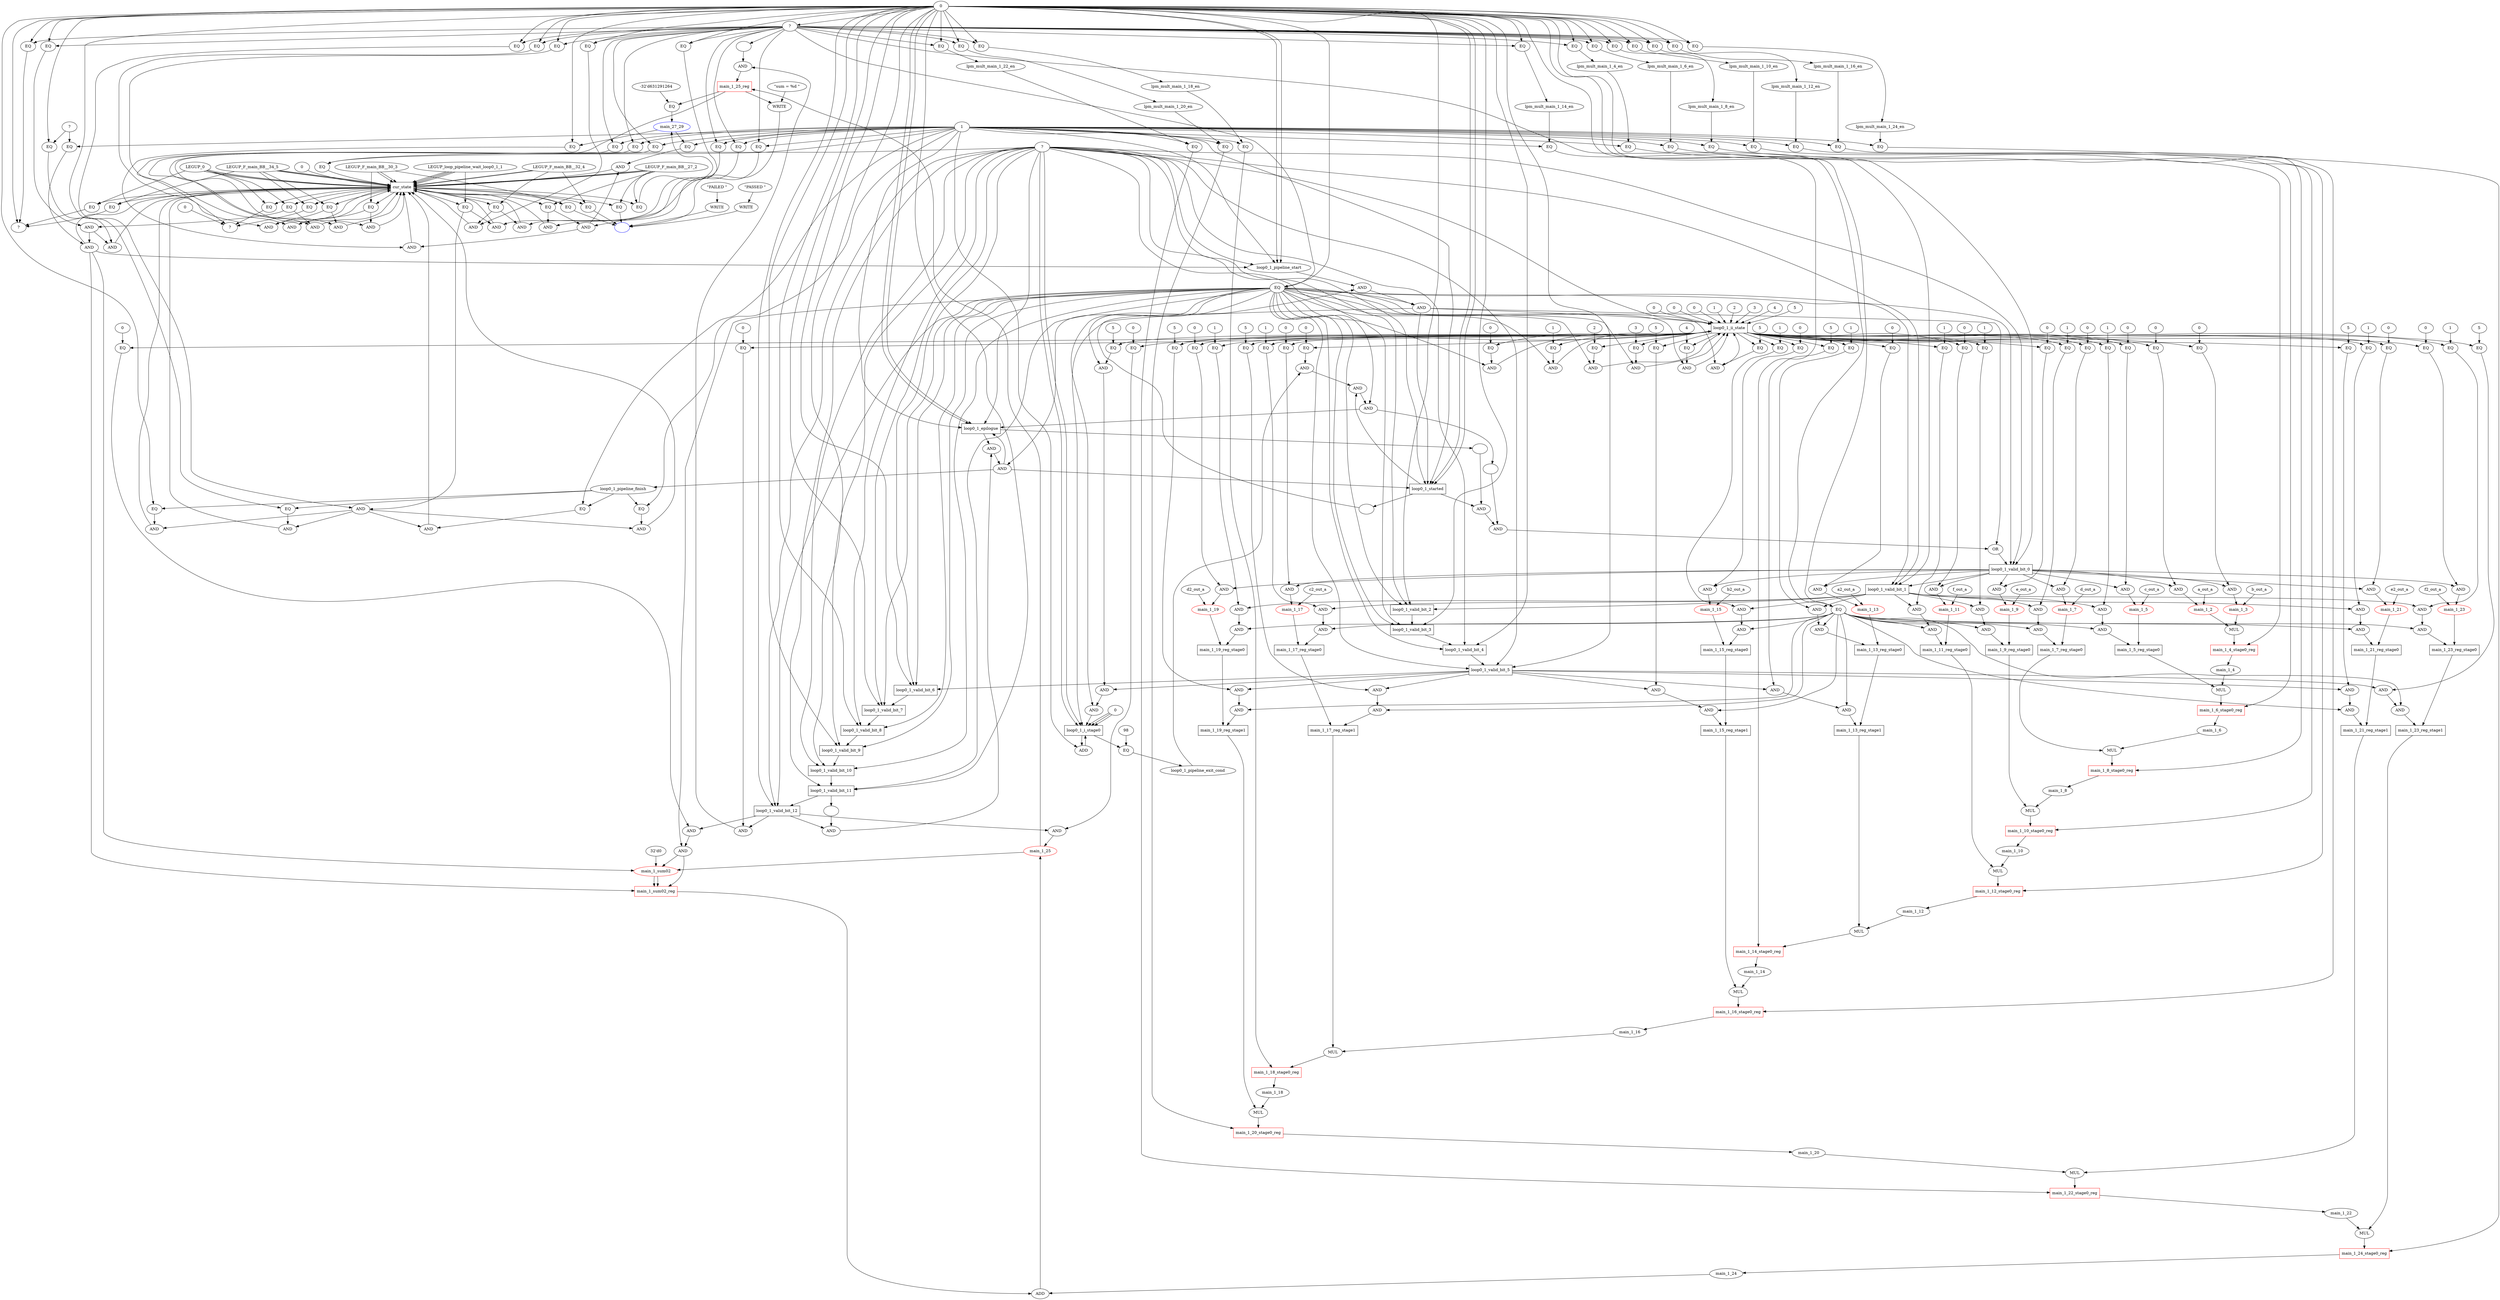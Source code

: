 //----------------------------------------------------------------------------//
// Generated by LegUp High-Level Synthesis Tool Version 4.0 (http://legup.org)
// Compiled: Mon Jun  4 15:32:40 2018
// University of Toronto
// For research and academic purposes only. Commercial use is prohibited.
// Please send bugs to: legup@eecg.toronto.edu
// Date: Wed Jan  2 16:54:17 2019
//----------------------------------------------------------------------------//

digraph {
Node0x43fd720[label="?"];
Node0x43fdbf0[label="0"];
Node0x43fdbf0 -> Node0x43fd720;
Node0x43fde10[label="EQ"];
Node0x43fde10 -> Node0x43fd720;
Node0x43ff220[label="EQ"];
Node0x43ff220 -> Node0x43fd720;
Node0x4434220[label="EQ"];
Node0x4434220 -> Node0x43fd720;
Node0x43fd9a0[label="?"];
Node0x4434510[label="0"];
Node0x4434510 -> Node0x43fd9a0;
Node0x4410f20[label="main_1_25_reg",shape=box,color=red];
Node0x4410f20 -> Node0x43fd9a0;
Node0x4434780[label="EQ"];
Node0x4434780 -> Node0x43fd9a0;
Node0x4434a50[label="EQ"];
Node0x4434a50 -> Node0x43fd9a0;
Node0x4480640[label="",color=blue,color=blue,color=blue];
Node0x4480720[label="WRITE"];
Node0x4480720 -> Node0x4480640;
Node0x4480bd0[label="WRITE"];
Node0x4480bd0 -> Node0x4480640;
Node0x4480fd0[label="WRITE"];
Node0x4480fd0 -> Node0x4480640;
Node0x4481400[label="EQ"];
Node0x4481400 -> Node0x4480640;
Node0x44816e0[label="EQ"];
Node0x44816e0 -> Node0x4480640;
Node0x44819c0[label="EQ"];
Node0x44819c0 -> Node0x4480640;
Node0x43fd870[label="?"];
Node0x43fd870 -> Node0x43fde10;
Node0x43fdbf0 -> Node0x43fde10;
Node0x43ff430[label="cur_state",shape=box];
Node0x43ff430 -> Node0x43ff220;
Node0x43ff630[label="LEGUP_0"];
Node0x43ff630 -> Node0x43ff220;
Node0x43ff430 -> Node0x4434220;
Node0x44002f0[label="LEGUP_F_main_BB__34_5"];
Node0x44002f0 -> Node0x4434220;
Node0x4411140[label="main_1_25",color=red];
Node0x4411140 -> Node0x4410f20;
Node0x44301e0[label="AND"];
Node0x44301e0 -> Node0x4410f20;
Node0x43ff430 -> Node0x4434780;
Node0x43ff630 -> Node0x4434780;
Node0x43ff430 -> Node0x4434a50;
Node0x44002f0 -> Node0x4434a50;
Node0x4480940[label="\"sum = %d \""];
Node0x4480940 -> Node0x4480720;
Node0x4410f20 -> Node0x4480720;
Node0x4480dd0[label="\"PASSED \""];
Node0x4480dd0 -> Node0x4480bd0;
Node0x4481200[label="\"FAILED \""];
Node0x4481200 -> Node0x4480fd0;
Node0x43ff430 -> Node0x4481400;
Node0x43ffb00[label="LEGUP_F_main_BB__27_2"];
Node0x43ffb00 -> Node0x4481400;
Node0x43ff430 -> Node0x44816e0;
Node0x43ffc20[label="LEGUP_F_main_BB__30_3"];
Node0x43ffc20 -> Node0x44816e0;
Node0x43ff430 -> Node0x44819c0;
Node0x44000a0[label="LEGUP_F_main_BB__32_4"];
Node0x44000a0 -> Node0x44819c0;
Node0x43fdbf0 -> Node0x43fd870;
Node0x43ff630 -> Node0x43ff430;
Node0x43ff850[label="LEGUP_loop_pipeline_wait_loop0_1_1"];
Node0x43ff850 -> Node0x43ff430;
Node0x43ff630 -> Node0x43ff430;
Node0x43ff850 -> Node0x43ff430;
Node0x43ffb00 -> Node0x43ff430;
Node0x43ff850 -> Node0x43ff430;
Node0x43ffb00 -> Node0x43ff430;
Node0x43ff850 -> Node0x43ff430;
Node0x43ffb00 -> Node0x43ff430;
Node0x43ffc20 -> Node0x43ff430;
Node0x44000a0 -> Node0x43ff430;
Node0x43ffc20 -> Node0x43ff430;
Node0x44002f0 -> Node0x43ff430;
Node0x44000a0 -> Node0x43ff430;
Node0x44002f0 -> Node0x43ff430;
Node0x44002f0 -> Node0x43ff430;
Node0x43ff630 -> Node0x43ff430;
Node0x43ffe60[label="0"];
Node0x43ffe60 -> Node0x43ff430;
Node0x44008c0[label="AND"];
Node0x44008c0 -> Node0x43ff430;
Node0x4401230[label="AND"];
Node0x4401230 -> Node0x43ff430;
Node0x4401cc0[label="AND"];
Node0x4401cc0 -> Node0x43ff430;
Node0x44021f0[label="AND"];
Node0x44021f0 -> Node0x43ff430;
Node0x4402990[label="AND"];
Node0x4402990 -> Node0x43ff430;
Node0x440ea80[label="AND"];
Node0x440ea80 -> Node0x43ff430;
Node0x440efb0[label="AND"];
Node0x440efb0 -> Node0x43ff430;
Node0x440f4e0[label="AND"];
Node0x440f4e0 -> Node0x43ff430;
Node0x440fa10[label="AND"];
Node0x440fa10 -> Node0x43ff430;
Node0x44101b0[label="AND"];
Node0x44101b0 -> Node0x43ff430;
Node0x4431260[label="AND"];
Node0x4431260 -> Node0x43ff430;
Node0x4431790[label="AND"];
Node0x4431790 -> Node0x43ff430;
Node0x4431f30[label="AND"];
Node0x4431f30 -> Node0x43ff430;
Node0x4432460[label="AND"];
Node0x4432460 -> Node0x43ff430;
Node0x4432c00[label="AND"];
Node0x4432c00 -> Node0x43ff430;
Node0x4433240[label="AND"];
Node0x4433240 -> Node0x43ff430;
Node0x44339e0[label="AND"];
Node0x44339e0 -> Node0x43ff430;
Node0x4433f10[label="EQ"];
Node0x4433f10 -> Node0x43ff430;
Node0x4411360[label="ADD"];
Node0x4411360 -> Node0x4411140;
Node0x442fae0[label="AND"];
Node0x442fae0 -> Node0x4411140;
Node0x44303e0[label=""];
Node0x44303e0 -> Node0x44301e0;
Node0x4430650[label="AND"];
Node0x4430650 -> Node0x44301e0;
Node0x4400ac0[label="EQ"];
Node0x4400ac0 -> Node0x44008c0;
Node0x4400dc0[label="EQ"];
Node0x4400dc0 -> Node0x44008c0;
Node0x4401410[label="AND"];
Node0x4401410 -> Node0x4401230;
Node0x4401980[label="EQ"];
Node0x4401980 -> Node0x4401230;
Node0x4401410 -> Node0x4401cc0;
Node0x4401f10[label="EQ"];
Node0x4401f10 -> Node0x4401cc0;
Node0x44023d0[label="EQ"];
Node0x44023d0 -> Node0x44021f0;
Node0x44026d0[label="EQ"];
Node0x44026d0 -> Node0x44021f0;
Node0x4402b70[label="AND"];
Node0x4402b70 -> Node0x4402990;
Node0x44030e0[label="EQ"];
Node0x44030e0 -> Node0x4402990;
Node0x4402b70 -> Node0x440ea80;
Node0x440ecd0[label="EQ"];
Node0x440ecd0 -> Node0x440ea80;
Node0x4402b70 -> Node0x440efb0;
Node0x440f200[label="EQ"];
Node0x440f200 -> Node0x440efb0;
Node0x4402b70 -> Node0x440f4e0;
Node0x440f730[label="EQ"];
Node0x440f730 -> Node0x440f4e0;
Node0x440fbf0[label="EQ"];
Node0x440fbf0 -> Node0x440fa10;
Node0x440fef0[label="EQ"];
Node0x440fef0 -> Node0x440fa10;
Node0x4410390[label="AND"];
Node0x4410390 -> Node0x44101b0;
Node0x4410900[label="EQ"];
Node0x4410900 -> Node0x44101b0;
Node0x4410390 -> Node0x4431260;
Node0x44314b0[label="EQ"];
Node0x44314b0 -> Node0x4431260;
Node0x4431970[label="EQ"];
Node0x4431970 -> Node0x4431790;
Node0x4431c70[label="EQ"];
Node0x4431c70 -> Node0x4431790;
Node0x4431970 -> Node0x4431f30;
Node0x4432180[label="EQ"];
Node0x4432180 -> Node0x4431f30;
Node0x4432640[label="EQ"];
Node0x4432640 -> Node0x4432460;
Node0x4432940[label="EQ"];
Node0x4432940 -> Node0x4432460;
Node0x4432640 -> Node0x4432c00;
Node0x4432f60[label="EQ"];
Node0x4432f60 -> Node0x4432c00;
Node0x4433420[label="EQ"];
Node0x4433420 -> Node0x4433240;
Node0x4433720[label="EQ"];
Node0x4433720 -> Node0x4433240;
Node0x4433420 -> Node0x44339e0;
Node0x4433c30[label="EQ"];
Node0x4433c30 -> Node0x44339e0;
Node0x43fd4a0[label="?"];
Node0x43fd4a0 -> Node0x4433f10;
Node0x4401010[label="1"];
Node0x4401010 -> Node0x4433f10;
Node0x4411580[label="main_1_24"];
Node0x4411580 -> Node0x4411360;
Node0x442e9c0[label="main_1_sum02_reg",shape=box,color=red,color=red];
Node0x442e9c0 -> Node0x4411360;
Node0x442fd00[label="EQ"];
Node0x442fd00 -> Node0x442fae0;
Node0x440e6a0[label="loop0_1_valid_bit_12",shape=box];
Node0x440e6a0 -> Node0x442fae0;
Node0x43fd870 -> Node0x44303e0;
Node0x4430870[label="EQ"];
Node0x4430870 -> Node0x4430650;
Node0x440e6a0 -> Node0x4430650;
Node0x43ff430 -> Node0x4400ac0;
Node0x43ff630 -> Node0x4400ac0;
Node0x43fd870 -> Node0x4400dc0;
Node0x4401010 -> Node0x4400dc0;
Node0x4400ac0 -> Node0x4401410;
Node0x44016a0[label="EQ"];
Node0x44016a0 -> Node0x4401410;
Node0x43fd5d0[label="?"];
Node0x43fd5d0 -> Node0x4401980;
Node0x4401010 -> Node0x4401980;
Node0x43fd5d0 -> Node0x4401f10;
Node0x43fdbf0 -> Node0x4401f10;
Node0x43ff430 -> Node0x44023d0;
Node0x43ff850 -> Node0x44023d0;
Node0x43fd870 -> Node0x44026d0;
Node0x4401010 -> Node0x44026d0;
Node0x44023d0 -> Node0x4402b70;
Node0x4402e00[label="EQ"];
Node0x4402e00 -> Node0x4402b70;
Node0x44032e0[label="loop0_1_pipeline_finish"];
Node0x44032e0 -> Node0x44030e0;
Node0x4401010 -> Node0x44030e0;
Node0x44032e0 -> Node0x440ecd0;
Node0x43fdbf0 -> Node0x440ecd0;
Node0x44032e0 -> Node0x440f200;
Node0x4401010 -> Node0x440f200;
Node0x44032e0 -> Node0x440f730;
Node0x43fdbf0 -> Node0x440f730;
Node0x43ff430 -> Node0x440fbf0;
Node0x43ffb00 -> Node0x440fbf0;
Node0x43fd870 -> Node0x440fef0;
Node0x4401010 -> Node0x440fef0;
Node0x440fbf0 -> Node0x4410390;
Node0x4410620[label="EQ"];
Node0x4410620 -> Node0x4410390;
Node0x4410b00[label="main_27_29",color=blue];
Node0x4410b00 -> Node0x4410900;
Node0x4401010 -> Node0x4410900;
Node0x4410b00 -> Node0x44314b0;
Node0x43fdbf0 -> Node0x44314b0;
Node0x43ff430 -> Node0x4431970;
Node0x43ffc20 -> Node0x4431970;
Node0x43fd870 -> Node0x4431c70;
Node0x4401010 -> Node0x4431c70;
Node0x43fd870 -> Node0x4432180;
Node0x43fdbf0 -> Node0x4432180;
Node0x43ff430 -> Node0x4432640;
Node0x44000a0 -> Node0x4432640;
Node0x43fd870 -> Node0x4432940;
Node0x4401010 -> Node0x4432940;
Node0x43fd870 -> Node0x4432f60;
Node0x43fdbf0 -> Node0x4432f60;
Node0x43ff430 -> Node0x4433420;
Node0x44002f0 -> Node0x4433420;
Node0x43fd870 -> Node0x4433720;
Node0x4401010 -> Node0x4433720;
Node0x43fd870 -> Node0x4433c30;
Node0x43fdbf0 -> Node0x4433c30;
Node0x44117a0[label="main_1_24_stage0_reg",shape=box,color=red];
Node0x44117a0 -> Node0x4411580;
Node0x442ebc0[label="main_1_sum02",color=red,color=red];
Node0x442ebc0 -> Node0x442e9c0;
Node0x442ebc0 -> Node0x442e9c0;
Node0x442f050[label="AND"];
Node0x442f050 -> Node0x442e9c0;
Node0x4401230 -> Node0x442e9c0;
Node0x4405780[label="loop0_1_ii_state",shape=box];
Node0x4405780 -> Node0x442fd00;
Node0x442ff70[label="0"];
Node0x442ff70 -> Node0x442fd00;
Node0x440d370[label="loop0_1_valid_bit_11",shape=box];
Node0x440d370 -> Node0x440e6a0;
Node0x43fdbf0 -> Node0x440e6a0;
Node0x4403700[label="EQ"];
Node0x4403700 -> Node0x440e6a0;
Node0x43fd4a0 -> Node0x440e6a0;
Node0x4405780 -> Node0x4430870;
Node0x4430ae0[label="0"];
Node0x4430ae0 -> Node0x4430870;
Node0x43fd870 -> Node0x44016a0;
Node0x43fdbf0 -> Node0x44016a0;
Node0x43fd870 -> Node0x4402e00;
Node0x43fdbf0 -> Node0x4402e00;
Node0x44034e0[label="AND"];
Node0x44034e0 -> Node0x44032e0;
Node0x43fd870 -> Node0x4410620;
Node0x43fdbf0 -> Node0x4410620;
Node0x4410d00[label="EQ"];
Node0x4410d00 -> Node0x4410b00;
Node0x4430f50[label="EQ"];
Node0x4430f50 -> Node0x4410b00;
Node0x44119c0[label="MUL"];
Node0x44119c0 -> Node0x44117a0;
Node0x442e270[label="EQ"];
Node0x442e270 -> Node0x44117a0;
Node0x4411140 -> Node0x442ebc0;
Node0x442ee30[label="32'd0"];
Node0x442ee30 -> Node0x442ebc0;
Node0x442f050 -> Node0x442ebc0;
Node0x4401230 -> Node0x442ebc0;
Node0x4403700 -> Node0x442f050;
Node0x442f2b0[label="AND"];
Node0x442f2b0 -> Node0x442f050;
Node0x44059a0[label="0"];
Node0x44059a0 -> Node0x4405780;
Node0x4405bc0[label="0"];
Node0x4405bc0 -> Node0x4405780;
Node0x4405de0[label="1"];
Node0x4405de0 -> Node0x4405780;
Node0x4405ff0[label="2"];
Node0x4405ff0 -> Node0x4405780;
Node0x44061d0[label="3"];
Node0x44061d0 -> Node0x4405780;
Node0x44063f0[label="4"];
Node0x44063f0 -> Node0x4405780;
Node0x44065f0[label="5"];
Node0x44065f0 -> Node0x4405780;
Node0x44067f0[label="0"];
Node0x44067f0 -> Node0x4405780;
Node0x43fd4a0 -> Node0x4405780;
Node0x4404810[label="AND"];
Node0x4404810 -> Node0x4405780;
Node0x44062f0[label="AND"];
Node0x44062f0 -> Node0x4405780;
Node0x44071d0[label="AND"];
Node0x44071d0 -> Node0x4405780;
Node0x44078b0[label="AND"];
Node0x44078b0 -> Node0x4405780;
Node0x4407f90[label="AND"];
Node0x4407f90 -> Node0x4405780;
Node0x4408670[label="AND"];
Node0x4408670 -> Node0x4405780;
Node0x4408d50[label="AND"];
Node0x4408d50 -> Node0x4405780;
Node0x440d590[label="loop0_1_valid_bit_10",shape=box];
Node0x440d590 -> Node0x440d370;
Node0x43fdbf0 -> Node0x440d370;
Node0x4403700 -> Node0x440d370;
Node0x43fd4a0 -> Node0x440d370;
Node0x43fd870 -> Node0x4403700;
Node0x43fdbf0 -> Node0x4403700;
Node0x4403700 -> Node0x44034e0;
Node0x4403a00[label="AND"];
Node0x4403a00 -> Node0x44034e0;
Node0x4410f20 -> Node0x4410d00;
Node0x4430d50[label="-32'd631291264"];
Node0x4430d50 -> Node0x4410d00;
Node0x43ff430 -> Node0x4430f50;
Node0x43ffb00 -> Node0x4430f50;
Node0x4411be0[label="main_1_22"];
Node0x4411be0 -> Node0x44119c0;
Node0x442c090[label="main_1_23_reg_stage1",shape=box];
Node0x442c090 -> Node0x44119c0;
Node0x442e470[label="lpm_mult_main_1_24_en"];
Node0x442e470 -> Node0x442e270;
Node0x4401010 -> Node0x442e270;
Node0x442f4d0[label="EQ"];
Node0x442f4d0 -> Node0x442f2b0;
Node0x440e6a0 -> Node0x442f2b0;
Node0x4403700 -> Node0x4404810;
Node0x4404aa0[label="AND"];
Node0x4404aa0 -> Node0x4404810;
Node0x4403700 -> Node0x44062f0;
Node0x4406d40[label="EQ"];
Node0x4406d40 -> Node0x44062f0;
Node0x4403700 -> Node0x44071d0;
Node0x4407420[label="EQ"];
Node0x4407420 -> Node0x44071d0;
Node0x4403700 -> Node0x44078b0;
Node0x4407b00[label="EQ"];
Node0x4407b00 -> Node0x44078b0;
Node0x4403700 -> Node0x4407f90;
Node0x44081e0[label="EQ"];
Node0x44081e0 -> Node0x4407f90;
Node0x4403700 -> Node0x4408670;
Node0x44088c0[label="EQ"];
Node0x44088c0 -> Node0x4408670;
Node0x4403700 -> Node0x4408d50;
Node0x4408fa0[label="EQ"];
Node0x4408fa0 -> Node0x4408d50;
Node0x440d7b0[label="loop0_1_valid_bit_9",shape=box];
Node0x440d7b0 -> Node0x440d590;
Node0x43fdbf0 -> Node0x440d590;
Node0x4403700 -> Node0x440d590;
Node0x43fd4a0 -> Node0x440d590;
Node0x4403c00[label="loop0_1_epilogue",shape=box];
Node0x4403c00 -> Node0x4403a00;
Node0x440cf50[label="AND"];
Node0x440cf50 -> Node0x4403a00;
Node0x4411e00[label="main_1_22_stage0_reg",shape=box,color=red];
Node0x4411e00 -> Node0x4411be0;
Node0x442c290[label="main_1_23_reg_stage0",shape=box];
Node0x442c290 -> Node0x442c090;
Node0x442d920[label="AND"];
Node0x442d920 -> Node0x442c090;
Node0x442e670[label="EQ"];
Node0x442e670 -> Node0x442e470;
Node0x4405780 -> Node0x442f4d0;
Node0x442f740[label="0"];
Node0x442f740 -> Node0x442f4d0;
Node0x4404cc0[label="loop0_1_pipeline_start"];
Node0x4404cc0 -> Node0x4404aa0;
Node0x44050a0[label=""];
Node0x44050a0 -> Node0x4404aa0;
Node0x4405780 -> Node0x4406d40;
Node0x4406fb0[label="0"];
Node0x4406fb0 -> Node0x4406d40;
Node0x4405780 -> Node0x4407420;
Node0x4407690[label="1"];
Node0x4407690 -> Node0x4407420;
Node0x4405780 -> Node0x4407b00;
Node0x4407d70[label="2"];
Node0x4407d70 -> Node0x4407b00;
Node0x4405780 -> Node0x44081e0;
Node0x4408450[label="3"];
Node0x4408450 -> Node0x44081e0;
Node0x4405780 -> Node0x44088c0;
Node0x4408b30[label="4"];
Node0x4408b30 -> Node0x44088c0;
Node0x4405780 -> Node0x4408fa0;
Node0x4409210[label="5"];
Node0x4409210 -> Node0x4408fa0;
Node0x440d9d0[label="loop0_1_valid_bit_8",shape=box];
Node0x440d9d0 -> Node0x440d7b0;
Node0x43fdbf0 -> Node0x440d7b0;
Node0x4403700 -> Node0x440d7b0;
Node0x43fd4a0 -> Node0x440d7b0;
Node0x43fdbf0 -> Node0x4403c00;
Node0x4401010 -> Node0x4403c00;
Node0x43fdbf0 -> Node0x4403c00;
Node0x43fd4a0 -> Node0x4403c00;
Node0x4403ff0[label="AND"];
Node0x4403ff0 -> Node0x4403c00;
Node0x44034e0 -> Node0x4403c00;
Node0x440d170[label=""];
Node0x440d170 -> Node0x440cf50;
Node0x440e6a0 -> Node0x440cf50;
Node0x4412020[label="MUL"];
Node0x4412020 -> Node0x4411e00;
Node0x442b940[label="EQ"];
Node0x442b940 -> Node0x4411e00;
Node0x442c490[label="main_1_23",color=red];
Node0x442c490 -> Node0x442c290;
Node0x442cfd0[label="AND"];
Node0x442cfd0 -> Node0x442c290;
Node0x4418850[label="EQ"];
Node0x4418850 -> Node0x442d920;
Node0x442db70[label="AND"];
Node0x442db70 -> Node0x442d920;
Node0x43fd870 -> Node0x442e670;
Node0x43fdbf0 -> Node0x442e670;
Node0x43fdbf0 -> Node0x4404cc0;
Node0x43fdbf0 -> Node0x4404cc0;
Node0x4401010 -> Node0x4404cc0;
Node0x43fd4a0 -> Node0x4404cc0;
Node0x4401230 -> Node0x4404cc0;
Node0x44044a0[label="loop0_1_started",shape=box];
Node0x44044a0 -> Node0x44050a0;
Node0x440dbf0[label="loop0_1_valid_bit_7",shape=box];
Node0x440dbf0 -> Node0x440d9d0;
Node0x43fdbf0 -> Node0x440d9d0;
Node0x4403700 -> Node0x440d9d0;
Node0x43fd4a0 -> Node0x440d9d0;
Node0x4403700 -> Node0x4403ff0;
Node0x4404280[label="AND"];
Node0x4404280 -> Node0x4403ff0;
Node0x440d370 -> Node0x440d170;
Node0x4412240[label="main_1_20"];
Node0x4412240 -> Node0x4412020;
Node0x4429760[label="main_1_21_reg_stage1",shape=box];
Node0x4429760 -> Node0x4412020;
Node0x442bb40[label="lpm_mult_main_1_22_en"];
Node0x442bb40 -> Node0x442b940;
Node0x4401010 -> Node0x442b940;
Node0x442c6b0[label="f2_out_a"];
Node0x442c6b0 -> Node0x442c490;
Node0x442c8d0[label="AND"];
Node0x442c8d0 -> Node0x442c490;
Node0x4418850 -> Node0x442cfd0;
Node0x442d220[label="AND"];
Node0x442d220 -> Node0x442cfd0;
Node0x43fd870 -> Node0x4418850;
Node0x43fdbf0 -> Node0x4418850;
Node0x442dd90[label="EQ"];
Node0x442dd90 -> Node0x442db70;
Node0x440ae30[label="loop0_1_valid_bit_5",shape=box];
Node0x440ae30 -> Node0x442db70;
Node0x43fdbf0 -> Node0x44044a0;
Node0x4401010 -> Node0x44044a0;
Node0x43fdbf0 -> Node0x44044a0;
Node0x43fd4a0 -> Node0x44044a0;
Node0x4404810 -> Node0x44044a0;
Node0x44034e0 -> Node0x44044a0;
Node0x440de10[label="loop0_1_valid_bit_6",shape=box];
Node0x440de10 -> Node0x440dbf0;
Node0x43fdbf0 -> Node0x440dbf0;
Node0x4403700 -> Node0x440dbf0;
Node0x43fd4a0 -> Node0x440dbf0;
Node0x44044a0 -> Node0x4404280;
Node0x4405360[label="AND"];
Node0x4405360 -> Node0x4404280;
Node0x4412460[label="main_1_20_stage0_reg",shape=box,color=red];
Node0x4412460 -> Node0x4412240;
Node0x4429960[label="main_1_21_reg_stage0",shape=box];
Node0x4429960 -> Node0x4429760;
Node0x442aff0[label="AND"];
Node0x442aff0 -> Node0x4429760;
Node0x442bd40[label="EQ"];
Node0x442bd40 -> Node0x442bb40;
Node0x442caf0[label="EQ"];
Node0x442caf0 -> Node0x442c8d0;
Node0x440b890[label="loop0_1_valid_bit_0",shape=box];
Node0x440b890 -> Node0x442c8d0;
Node0x442d440[label="EQ"];
Node0x442d440 -> Node0x442d220;
Node0x440b670[label="loop0_1_valid_bit_1",shape=box];
Node0x440b670 -> Node0x442d220;
Node0x4405780 -> Node0x442dd90;
Node0x442e000[label="5"];
Node0x442e000 -> Node0x442dd90;
Node0x440b030[label="loop0_1_valid_bit_4",shape=box];
Node0x440b030 -> Node0x440ae30;
Node0x43fdbf0 -> Node0x440ae30;
Node0x4403700 -> Node0x440ae30;
Node0x43fd4a0 -> Node0x440ae30;
Node0x440ae30 -> Node0x440de10;
Node0x43fdbf0 -> Node0x440de10;
Node0x4403700 -> Node0x440de10;
Node0x43fd4a0 -> Node0x440de10;
Node0x4405580[label="EQ"];
Node0x4405580 -> Node0x4405360;
Node0x4409630[label="loop0_1_pipeline_exit_cond"];
Node0x4409630 -> Node0x4405360;
Node0x4412680[label="MUL"];
Node0x4412680 -> Node0x4412460;
Node0x4429010[label="EQ"];
Node0x4429010 -> Node0x4412460;
Node0x4429b60[label="main_1_21",color=red];
Node0x4429b60 -> Node0x4429960;
Node0x442a6a0[label="AND"];
Node0x442a6a0 -> Node0x4429960;
Node0x4418850 -> Node0x442aff0;
Node0x442b240[label="AND"];
Node0x442b240 -> Node0x442aff0;
Node0x43fd870 -> Node0x442bd40;
Node0x43fdbf0 -> Node0x442bd40;
Node0x4405780 -> Node0x442caf0;
Node0x442cd60[label="0"];
Node0x442cd60 -> Node0x442caf0;
Node0x440bab0[label="OR"];
Node0x440bab0 -> Node0x440b890;
Node0x43fdbf0 -> Node0x440b890;
Node0x4403700 -> Node0x440b890;
Node0x43fd4a0 -> Node0x440b890;
Node0x4405780 -> Node0x442d440;
Node0x442d6b0[label="1"];
Node0x442d6b0 -> Node0x442d440;
Node0x440b890 -> Node0x440b670;
Node0x43fdbf0 -> Node0x440b670;
Node0x4403700 -> Node0x440b670;
Node0x43fd4a0 -> Node0x440b670;
Node0x440b230[label="loop0_1_valid_bit_3",shape=box];
Node0x440b230 -> Node0x440b030;
Node0x43fdbf0 -> Node0x440b030;
Node0x4403700 -> Node0x440b030;
Node0x43fd4a0 -> Node0x440b030;
Node0x4405780 -> Node0x4405580;
Node0x4409430[label="0"];
Node0x4409430 -> Node0x4405580;
Node0x4409830[label="EQ"];
Node0x4409830 -> Node0x4409630;
Node0x44128a0[label="main_1_18"];
Node0x44128a0 -> Node0x4412680;
Node0x4426e30[label="main_1_19_reg_stage1",shape=box];
Node0x4426e30 -> Node0x4412680;
Node0x4429210[label="lpm_mult_main_1_20_en"];
Node0x4429210 -> Node0x4429010;
Node0x4401010 -> Node0x4429010;
Node0x4429d80[label="e2_out_a"];
Node0x4429d80 -> Node0x4429b60;
Node0x4429fa0[label="AND"];
Node0x4429fa0 -> Node0x4429b60;
Node0x4418850 -> Node0x442a6a0;
Node0x442a8f0[label="AND"];
Node0x442a8f0 -> Node0x442a6a0;
Node0x442b460[label="EQ"];
Node0x442b460 -> Node0x442b240;
Node0x440ae30 -> Node0x442b240;
Node0x4404810 -> Node0x440bab0;
Node0x440bd40[label="AND"];
Node0x440bd40 -> Node0x440bab0;
Node0x440b450[label="loop0_1_valid_bit_2",shape=box];
Node0x440b450 -> Node0x440b230;
Node0x43fdbf0 -> Node0x440b230;
Node0x4403700 -> Node0x440b230;
Node0x43fd4a0 -> Node0x440b230;
Node0x4409a30[label="loop0_1_i_stage0",shape=box];
Node0x4409a30 -> Node0x4409830;
Node0x440cd00[label="98"];
Node0x440cd00 -> Node0x4409830;
Node0x4412ac0[label="main_1_18_stage0_reg",shape=box,color=red];
Node0x4412ac0 -> Node0x44128a0;
Node0x4427030[label="main_1_19_reg_stage0",shape=box];
Node0x4427030 -> Node0x4426e30;
Node0x44286c0[label="AND"];
Node0x44286c0 -> Node0x4426e30;
Node0x4429410[label="EQ"];
Node0x4429410 -> Node0x4429210;
Node0x442a1c0[label="EQ"];
Node0x442a1c0 -> Node0x4429fa0;
Node0x440b890 -> Node0x4429fa0;
Node0x442ab10[label="EQ"];
Node0x442ab10 -> Node0x442a8f0;
Node0x440b670 -> Node0x442a8f0;
Node0x4405780 -> Node0x442b460;
Node0x442b6d0[label="5"];
Node0x442b6d0 -> Node0x442b460;
Node0x440bf60[label="AND"];
Node0x440bf60 -> Node0x440bd40;
Node0x440c440[label=""];
Node0x440c440 -> Node0x440bd40;
Node0x440b670 -> Node0x440b450;
Node0x43fdbf0 -> Node0x440b450;
Node0x4403700 -> Node0x440b450;
Node0x43fd4a0 -> Node0x440b450;
Node0x4409c50[label="0"];
Node0x4409c50 -> Node0x4409a30;
Node0x4409c50 -> Node0x4409a30;
Node0x4409ee0[label="ADD"];
Node0x4409ee0 -> Node0x4409a30;
Node0x4409c50 -> Node0x4409a30;
Node0x43fd4a0 -> Node0x4409a30;
Node0x4404810 -> Node0x4409a30;
Node0x440a2a0[label="AND"];
Node0x440a2a0 -> Node0x4409a30;
Node0x43fd4a0 -> Node0x4409a30;
Node0x4412ce0[label="MUL"];
Node0x4412ce0 -> Node0x4412ac0;
Node0x44266e0[label="EQ"];
Node0x44266e0 -> Node0x4412ac0;
Node0x4427230[label="main_1_19",color=red];
Node0x4427230 -> Node0x4427030;
Node0x4427d70[label="AND"];
Node0x4427d70 -> Node0x4427030;
Node0x4418850 -> Node0x44286c0;
Node0x4428910[label="AND"];
Node0x4428910 -> Node0x44286c0;
Node0x43fd870 -> Node0x4429410;
Node0x43fdbf0 -> Node0x4429410;
Node0x4405780 -> Node0x442a1c0;
Node0x442a430[label="0"];
Node0x442a430 -> Node0x442a1c0;
Node0x4405780 -> Node0x442ab10;
Node0x442ad80[label="1"];
Node0x442ad80 -> Node0x442ab10;
Node0x44044a0 -> Node0x440bf60;
Node0x440c1d0[label=""];
Node0x440c1d0 -> Node0x440bf60;
Node0x4403ff0 -> Node0x440c440;
Node0x4409a30 -> Node0x4409ee0;
Node0x4401010 -> Node0x4409ee0;
Node0x4403700 -> Node0x440a2a0;
Node0x440a510[label="AND"];
Node0x440a510 -> Node0x440a2a0;
Node0x4412f00[label="main_1_16"];
Node0x4412f00 -> Node0x4412ce0;
Node0x4424500[label="main_1_17_reg_stage1",shape=box];
Node0x4424500 -> Node0x4412ce0;
Node0x44268e0[label="lpm_mult_main_1_18_en"];
Node0x44268e0 -> Node0x44266e0;
Node0x4401010 -> Node0x44266e0;
Node0x4427450[label="d2_out_a"];
Node0x4427450 -> Node0x4427230;
Node0x4427670[label="AND"];
Node0x4427670 -> Node0x4427230;
Node0x4418850 -> Node0x4427d70;
Node0x4427fc0[label="AND"];
Node0x4427fc0 -> Node0x4427d70;
Node0x4428b30[label="EQ"];
Node0x4428b30 -> Node0x4428910;
Node0x440ae30 -> Node0x4428910;
Node0x4403c00 -> Node0x440c1d0;
Node0x440a730[label="AND"];
Node0x440a730 -> Node0x440a510;
Node0x440ae30 -> Node0x440a510;
Node0x4413120[label="main_1_16_stage0_reg",shape=box,color=red];
Node0x4413120 -> Node0x4412f00;
Node0x4424700[label="main_1_17_reg_stage0",shape=box];
Node0x4424700 -> Node0x4424500;
Node0x4425d90[label="AND"];
Node0x4425d90 -> Node0x4424500;
Node0x4426ae0[label="EQ"];
Node0x4426ae0 -> Node0x44268e0;
Node0x4427890[label="EQ"];
Node0x4427890 -> Node0x4427670;
Node0x440b890 -> Node0x4427670;
Node0x44281e0[label="EQ"];
Node0x44281e0 -> Node0x4427fc0;
Node0x440b670 -> Node0x4427fc0;
Node0x4405780 -> Node0x4428b30;
Node0x4428da0[label="5"];
Node0x4428da0 -> Node0x4428b30;
Node0x4403700 -> Node0x440a730;
Node0x440a9a0[label="EQ"];
Node0x440a9a0 -> Node0x440a730;
Node0x4413340[label="MUL"];
Node0x4413340 -> Node0x4413120;
Node0x4423db0[label="EQ"];
Node0x4423db0 -> Node0x4413120;
Node0x4424900[label="main_1_17",color=red];
Node0x4424900 -> Node0x4424700;
Node0x4425440[label="AND"];
Node0x4425440 -> Node0x4424700;
Node0x4418850 -> Node0x4425d90;
Node0x4425fe0[label="AND"];
Node0x4425fe0 -> Node0x4425d90;
Node0x43fd870 -> Node0x4426ae0;
Node0x43fdbf0 -> Node0x4426ae0;
Node0x4405780 -> Node0x4427890;
Node0x4427b00[label="0"];
Node0x4427b00 -> Node0x4427890;
Node0x4405780 -> Node0x44281e0;
Node0x4428450[label="1"];
Node0x4428450 -> Node0x44281e0;
Node0x4405780 -> Node0x440a9a0;
Node0x440ac10[label="5"];
Node0x440ac10 -> Node0x440a9a0;
Node0x4413560[label="main_1_14"];
Node0x4413560 -> Node0x4413340;
Node0x4421bd0[label="main_1_15_reg_stage1",shape=box];
Node0x4421bd0 -> Node0x4413340;
Node0x4423fb0[label="lpm_mult_main_1_16_en"];
Node0x4423fb0 -> Node0x4423db0;
Node0x4401010 -> Node0x4423db0;
Node0x4424b20[label="c2_out_a"];
Node0x4424b20 -> Node0x4424900;
Node0x4424d40[label="AND"];
Node0x4424d40 -> Node0x4424900;
Node0x4418850 -> Node0x4425440;
Node0x4425690[label="AND"];
Node0x4425690 -> Node0x4425440;
Node0x4426200[label="EQ"];
Node0x4426200 -> Node0x4425fe0;
Node0x440ae30 -> Node0x4425fe0;
Node0x4413780[label="main_1_14_stage0_reg",shape=box,color=red];
Node0x4413780 -> Node0x4413560;
Node0x4421dd0[label="main_1_15_reg_stage0",shape=box];
Node0x4421dd0 -> Node0x4421bd0;
Node0x4423460[label="AND"];
Node0x4423460 -> Node0x4421bd0;
Node0x44241b0[label="EQ"];
Node0x44241b0 -> Node0x4423fb0;
Node0x4424f60[label="EQ"];
Node0x4424f60 -> Node0x4424d40;
Node0x440b890 -> Node0x4424d40;
Node0x44258b0[label="EQ"];
Node0x44258b0 -> Node0x4425690;
Node0x440b670 -> Node0x4425690;
Node0x4405780 -> Node0x4426200;
Node0x4426470[label="5"];
Node0x4426470 -> Node0x4426200;
Node0x44139a0[label="MUL"];
Node0x44139a0 -> Node0x4413780;
Node0x4421480[label="EQ"];
Node0x4421480 -> Node0x4413780;
Node0x4421fd0[label="main_1_15",color=red];
Node0x4421fd0 -> Node0x4421dd0;
Node0x4422b10[label="AND"];
Node0x4422b10 -> Node0x4421dd0;
Node0x4418850 -> Node0x4423460;
Node0x44236b0[label="AND"];
Node0x44236b0 -> Node0x4423460;
Node0x43fd870 -> Node0x44241b0;
Node0x43fdbf0 -> Node0x44241b0;
Node0x4405780 -> Node0x4424f60;
Node0x44251d0[label="0"];
Node0x44251d0 -> Node0x4424f60;
Node0x4405780 -> Node0x44258b0;
Node0x4425b20[label="1"];
Node0x4425b20 -> Node0x44258b0;
Node0x4413bc0[label="main_1_12"];
Node0x4413bc0 -> Node0x44139a0;
Node0x441f2a0[label="main_1_13_reg_stage1",shape=box];
Node0x441f2a0 -> Node0x44139a0;
Node0x4421680[label="lpm_mult_main_1_14_en"];
Node0x4421680 -> Node0x4421480;
Node0x4401010 -> Node0x4421480;
Node0x44221f0[label="b2_out_a"];
Node0x44221f0 -> Node0x4421fd0;
Node0x4422410[label="AND"];
Node0x4422410 -> Node0x4421fd0;
Node0x4418850 -> Node0x4422b10;
Node0x4422d60[label="AND"];
Node0x4422d60 -> Node0x4422b10;
Node0x44238d0[label="EQ"];
Node0x44238d0 -> Node0x44236b0;
Node0x440ae30 -> Node0x44236b0;
Node0x4413de0[label="main_1_12_stage0_reg",shape=box,color=red];
Node0x4413de0 -> Node0x4413bc0;
Node0x441f4a0[label="main_1_13_reg_stage0",shape=box];
Node0x441f4a0 -> Node0x441f2a0;
Node0x4420b30[label="AND"];
Node0x4420b30 -> Node0x441f2a0;
Node0x4421880[label="EQ"];
Node0x4421880 -> Node0x4421680;
Node0x4422630[label="EQ"];
Node0x4422630 -> Node0x4422410;
Node0x440b890 -> Node0x4422410;
Node0x4422f80[label="EQ"];
Node0x4422f80 -> Node0x4422d60;
Node0x440b670 -> Node0x4422d60;
Node0x4405780 -> Node0x44238d0;
Node0x4423b40[label="5"];
Node0x4423b40 -> Node0x44238d0;
Node0x4414000[label="MUL"];
Node0x4414000 -> Node0x4413de0;
Node0x441eb50[label="EQ"];
Node0x441eb50 -> Node0x4413de0;
Node0x441f6a0[label="main_1_13",color=red];
Node0x441f6a0 -> Node0x441f4a0;
Node0x44201e0[label="AND"];
Node0x44201e0 -> Node0x441f4a0;
Node0x4418850 -> Node0x4420b30;
Node0x4420d80[label="AND"];
Node0x4420d80 -> Node0x4420b30;
Node0x43fd870 -> Node0x4421880;
Node0x43fdbf0 -> Node0x4421880;
Node0x4405780 -> Node0x4422630;
Node0x44228a0[label="0"];
Node0x44228a0 -> Node0x4422630;
Node0x4405780 -> Node0x4422f80;
Node0x44231f0[label="1"];
Node0x44231f0 -> Node0x4422f80;
Node0x4414220[label="main_1_10"];
Node0x4414220 -> Node0x4414000;
Node0x441d4e0[label="main_1_11_reg_stage0",shape=box];
Node0x441d4e0 -> Node0x4414000;
Node0x441ed50[label="lpm_mult_main_1_12_en"];
Node0x441ed50 -> Node0x441eb50;
Node0x4401010 -> Node0x441eb50;
Node0x441f8c0[label="a2_out_a"];
Node0x441f8c0 -> Node0x441f6a0;
Node0x441fae0[label="AND"];
Node0x441fae0 -> Node0x441f6a0;
Node0x4418850 -> Node0x44201e0;
Node0x4420430[label="AND"];
Node0x4420430 -> Node0x44201e0;
Node0x4420fa0[label="EQ"];
Node0x4420fa0 -> Node0x4420d80;
Node0x440ae30 -> Node0x4420d80;
Node0x4414440[label="main_1_10_stage0_reg",shape=box,color=red];
Node0x4414440 -> Node0x4414220;
Node0x441d6e0[label="main_1_11",color=red];
Node0x441d6e0 -> Node0x441d4e0;
Node0x441e200[label="AND"];
Node0x441e200 -> Node0x441d4e0;
Node0x441ef50[label="EQ"];
Node0x441ef50 -> Node0x441ed50;
Node0x441fd00[label="EQ"];
Node0x441fd00 -> Node0x441fae0;
Node0x440b890 -> Node0x441fae0;
Node0x4420650[label="EQ"];
Node0x4420650 -> Node0x4420430;
Node0x440b670 -> Node0x4420430;
Node0x4405780 -> Node0x4420fa0;
Node0x4421210[label="5"];
Node0x4421210 -> Node0x4420fa0;
Node0x4414660[label="MUL"];
Node0x4414660 -> Node0x4414440;
Node0x441cd90[label="EQ"];
Node0x441cd90 -> Node0x4414440;
Node0x441d8e0[label="f_out_a"];
Node0x441d8e0 -> Node0x441d6e0;
Node0x441db00[label="AND"];
Node0x441db00 -> Node0x441d6e0;
Node0x4418850 -> Node0x441e200;
Node0x441e450[label="AND"];
Node0x441e450 -> Node0x441e200;
Node0x43fd870 -> Node0x441ef50;
Node0x43fdbf0 -> Node0x441ef50;
Node0x4405780 -> Node0x441fd00;
Node0x441ff70[label="0"];
Node0x441ff70 -> Node0x441fd00;
Node0x4405780 -> Node0x4420650;
Node0x44208c0[label="1"];
Node0x44208c0 -> Node0x4420650;
Node0x4414880[label="main_1_8"];
Node0x4414880 -> Node0x4414660;
Node0x441b720[label="main_1_9_reg_stage0",shape=box];
Node0x441b720 -> Node0x4414660;
Node0x441cf90[label="lpm_mult_main_1_10_en"];
Node0x441cf90 -> Node0x441cd90;
Node0x4401010 -> Node0x441cd90;
Node0x441dd20[label="EQ"];
Node0x441dd20 -> Node0x441db00;
Node0x440b890 -> Node0x441db00;
Node0x441e670[label="EQ"];
Node0x441e670 -> Node0x441e450;
Node0x440b670 -> Node0x441e450;
Node0x4414aa0[label="main_1_8_stage0_reg",shape=box,color=red];
Node0x4414aa0 -> Node0x4414880;
Node0x441b920[label="main_1_9",color=red];
Node0x441b920 -> Node0x441b720;
Node0x441c440[label="AND"];
Node0x441c440 -> Node0x441b720;
Node0x441d190[label="EQ"];
Node0x441d190 -> Node0x441cf90;
Node0x4405780 -> Node0x441dd20;
Node0x441df90[label="0"];
Node0x441df90 -> Node0x441dd20;
Node0x4405780 -> Node0x441e670;
Node0x441e8e0[label="1"];
Node0x441e8e0 -> Node0x441e670;
Node0x4414cc0[label="MUL"];
Node0x4414cc0 -> Node0x4414aa0;
Node0x441afd0[label="EQ"];
Node0x441afd0 -> Node0x4414aa0;
Node0x441bb20[label="e_out_a"];
Node0x441bb20 -> Node0x441b920;
Node0x441bd40[label="AND"];
Node0x441bd40 -> Node0x441b920;
Node0x4418850 -> Node0x441c440;
Node0x441c690[label="AND"];
Node0x441c690 -> Node0x441c440;
Node0x43fd870 -> Node0x441d190;
Node0x43fdbf0 -> Node0x441d190;
Node0x4414ee0[label="main_1_6"];
Node0x4414ee0 -> Node0x4414cc0;
Node0x4419960[label="main_1_7_reg_stage0",shape=box];
Node0x4419960 -> Node0x4414cc0;
Node0x441b1d0[label="lpm_mult_main_1_8_en"];
Node0x441b1d0 -> Node0x441afd0;
Node0x4401010 -> Node0x441afd0;
Node0x441bf60[label="EQ"];
Node0x441bf60 -> Node0x441bd40;
Node0x440b890 -> Node0x441bd40;
Node0x441c8b0[label="EQ"];
Node0x441c8b0 -> Node0x441c690;
Node0x440b670 -> Node0x441c690;
Node0x4415100[label="main_1_6_stage0_reg",shape=box,color=red];
Node0x4415100 -> Node0x4414ee0;
Node0x4419b60[label="main_1_7",color=red];
Node0x4419b60 -> Node0x4419960;
Node0x441a680[label="AND"];
Node0x441a680 -> Node0x4419960;
Node0x441b3d0[label="EQ"];
Node0x441b3d0 -> Node0x441b1d0;
Node0x4405780 -> Node0x441bf60;
Node0x441c1d0[label="0"];
Node0x441c1d0 -> Node0x441bf60;
Node0x4405780 -> Node0x441c8b0;
Node0x441cb20[label="1"];
Node0x441cb20 -> Node0x441c8b0;
Node0x4415320[label="MUL"];
Node0x4415320 -> Node0x4415100;
Node0x4419210[label="EQ"];
Node0x4419210 -> Node0x4415100;
Node0x4419d60[label="d_out_a"];
Node0x4419d60 -> Node0x4419b60;
Node0x4419f80[label="AND"];
Node0x4419f80 -> Node0x4419b60;
Node0x4418850 -> Node0x441a680;
Node0x441a8d0[label="AND"];
Node0x441a8d0 -> Node0x441a680;
Node0x43fd870 -> Node0x441b3d0;
Node0x43fdbf0 -> Node0x441b3d0;
Node0x4415540[label="main_1_4"];
Node0x4415540 -> Node0x4415320;
Node0x4417930[label="main_1_5_reg_stage0",shape=box];
Node0x4417930 -> Node0x4415320;
Node0x4419410[label="lpm_mult_main_1_6_en"];
Node0x4419410 -> Node0x4419210;
Node0x4401010 -> Node0x4419210;
Node0x441a1a0[label="EQ"];
Node0x441a1a0 -> Node0x4419f80;
Node0x440b890 -> Node0x4419f80;
Node0x441aaf0[label="EQ"];
Node0x441aaf0 -> Node0x441a8d0;
Node0x440b670 -> Node0x441a8d0;
Node0x4415760[label="main_1_4_stage0_reg",shape=box,color=red];
Node0x4415760 -> Node0x4415540;
Node0x4417b30[label="main_1_5",color=red];
Node0x4417b30 -> Node0x4417930;
Node0x4418650[label="AND"];
Node0x4418650 -> Node0x4417930;
Node0x4419610[label="EQ"];
Node0x4419610 -> Node0x4419410;
Node0x4405780 -> Node0x441a1a0;
Node0x441a410[label="0"];
Node0x441a410 -> Node0x441a1a0;
Node0x4405780 -> Node0x441aaf0;
Node0x441ad60[label="1"];
Node0x441ad60 -> Node0x441aaf0;
Node0x4415980[label="MUL"];
Node0x4415980 -> Node0x4415760;
Node0x44171e0[label="EQ"];
Node0x44171e0 -> Node0x4415760;
Node0x4417d30[label="c_out_a"];
Node0x4417d30 -> Node0x4417b30;
Node0x4417f50[label="AND"];
Node0x4417f50 -> Node0x4417b30;
Node0x4418850 -> Node0x4418650;
Node0x4418b30[label="AND"];
Node0x4418b30 -> Node0x4418650;
Node0x43fd870 -> Node0x4419610;
Node0x43fdbf0 -> Node0x4419610;
Node0x4415ba0[label="main_1_3",color=red];
Node0x4415ba0 -> Node0x4415980;
Node0x44166e0[label="main_1_2",color=red];
Node0x44166e0 -> Node0x4415980;
Node0x44173e0[label="lpm_mult_main_1_4_en"];
Node0x44173e0 -> Node0x44171e0;
Node0x4401010 -> Node0x44171e0;
Node0x4418170[label="EQ"];
Node0x4418170 -> Node0x4417f50;
Node0x440b890 -> Node0x4417f50;
Node0x4418d30[label="EQ"];
Node0x4418d30 -> Node0x4418b30;
Node0x440b670 -> Node0x4418b30;
Node0x4415dc0[label="b_out_a"];
Node0x4415dc0 -> Node0x4415ba0;
Node0x4415fe0[label="AND"];
Node0x4415fe0 -> Node0x4415ba0;
Node0x44168e0[label="a_out_a"];
Node0x44168e0 -> Node0x44166e0;
Node0x4416ae0[label="AND"];
Node0x4416ae0 -> Node0x44166e0;
Node0x44175e0[label="EQ"];
Node0x44175e0 -> Node0x44173e0;
Node0x4405780 -> Node0x4418170;
Node0x44183e0[label="0"];
Node0x44183e0 -> Node0x4418170;
Node0x4405780 -> Node0x4418d30;
Node0x4418fa0[label="1"];
Node0x4418fa0 -> Node0x4418d30;
Node0x4416200[label="EQ"];
Node0x4416200 -> Node0x4415fe0;
Node0x440b890 -> Node0x4415fe0;
Node0x4416d00[label="EQ"];
Node0x4416d00 -> Node0x4416ae0;
Node0x440b890 -> Node0x4416ae0;
Node0x43fd870 -> Node0x44175e0;
Node0x43fdbf0 -> Node0x44175e0;
Node0x4405780 -> Node0x4416200;
Node0x4416470[label="0"];
Node0x4416470 -> Node0x4416200;
Node0x4405780 -> Node0x4416d00;
Node0x4416f70[label="0"];
Node0x4416f70 -> Node0x4416d00;
}
